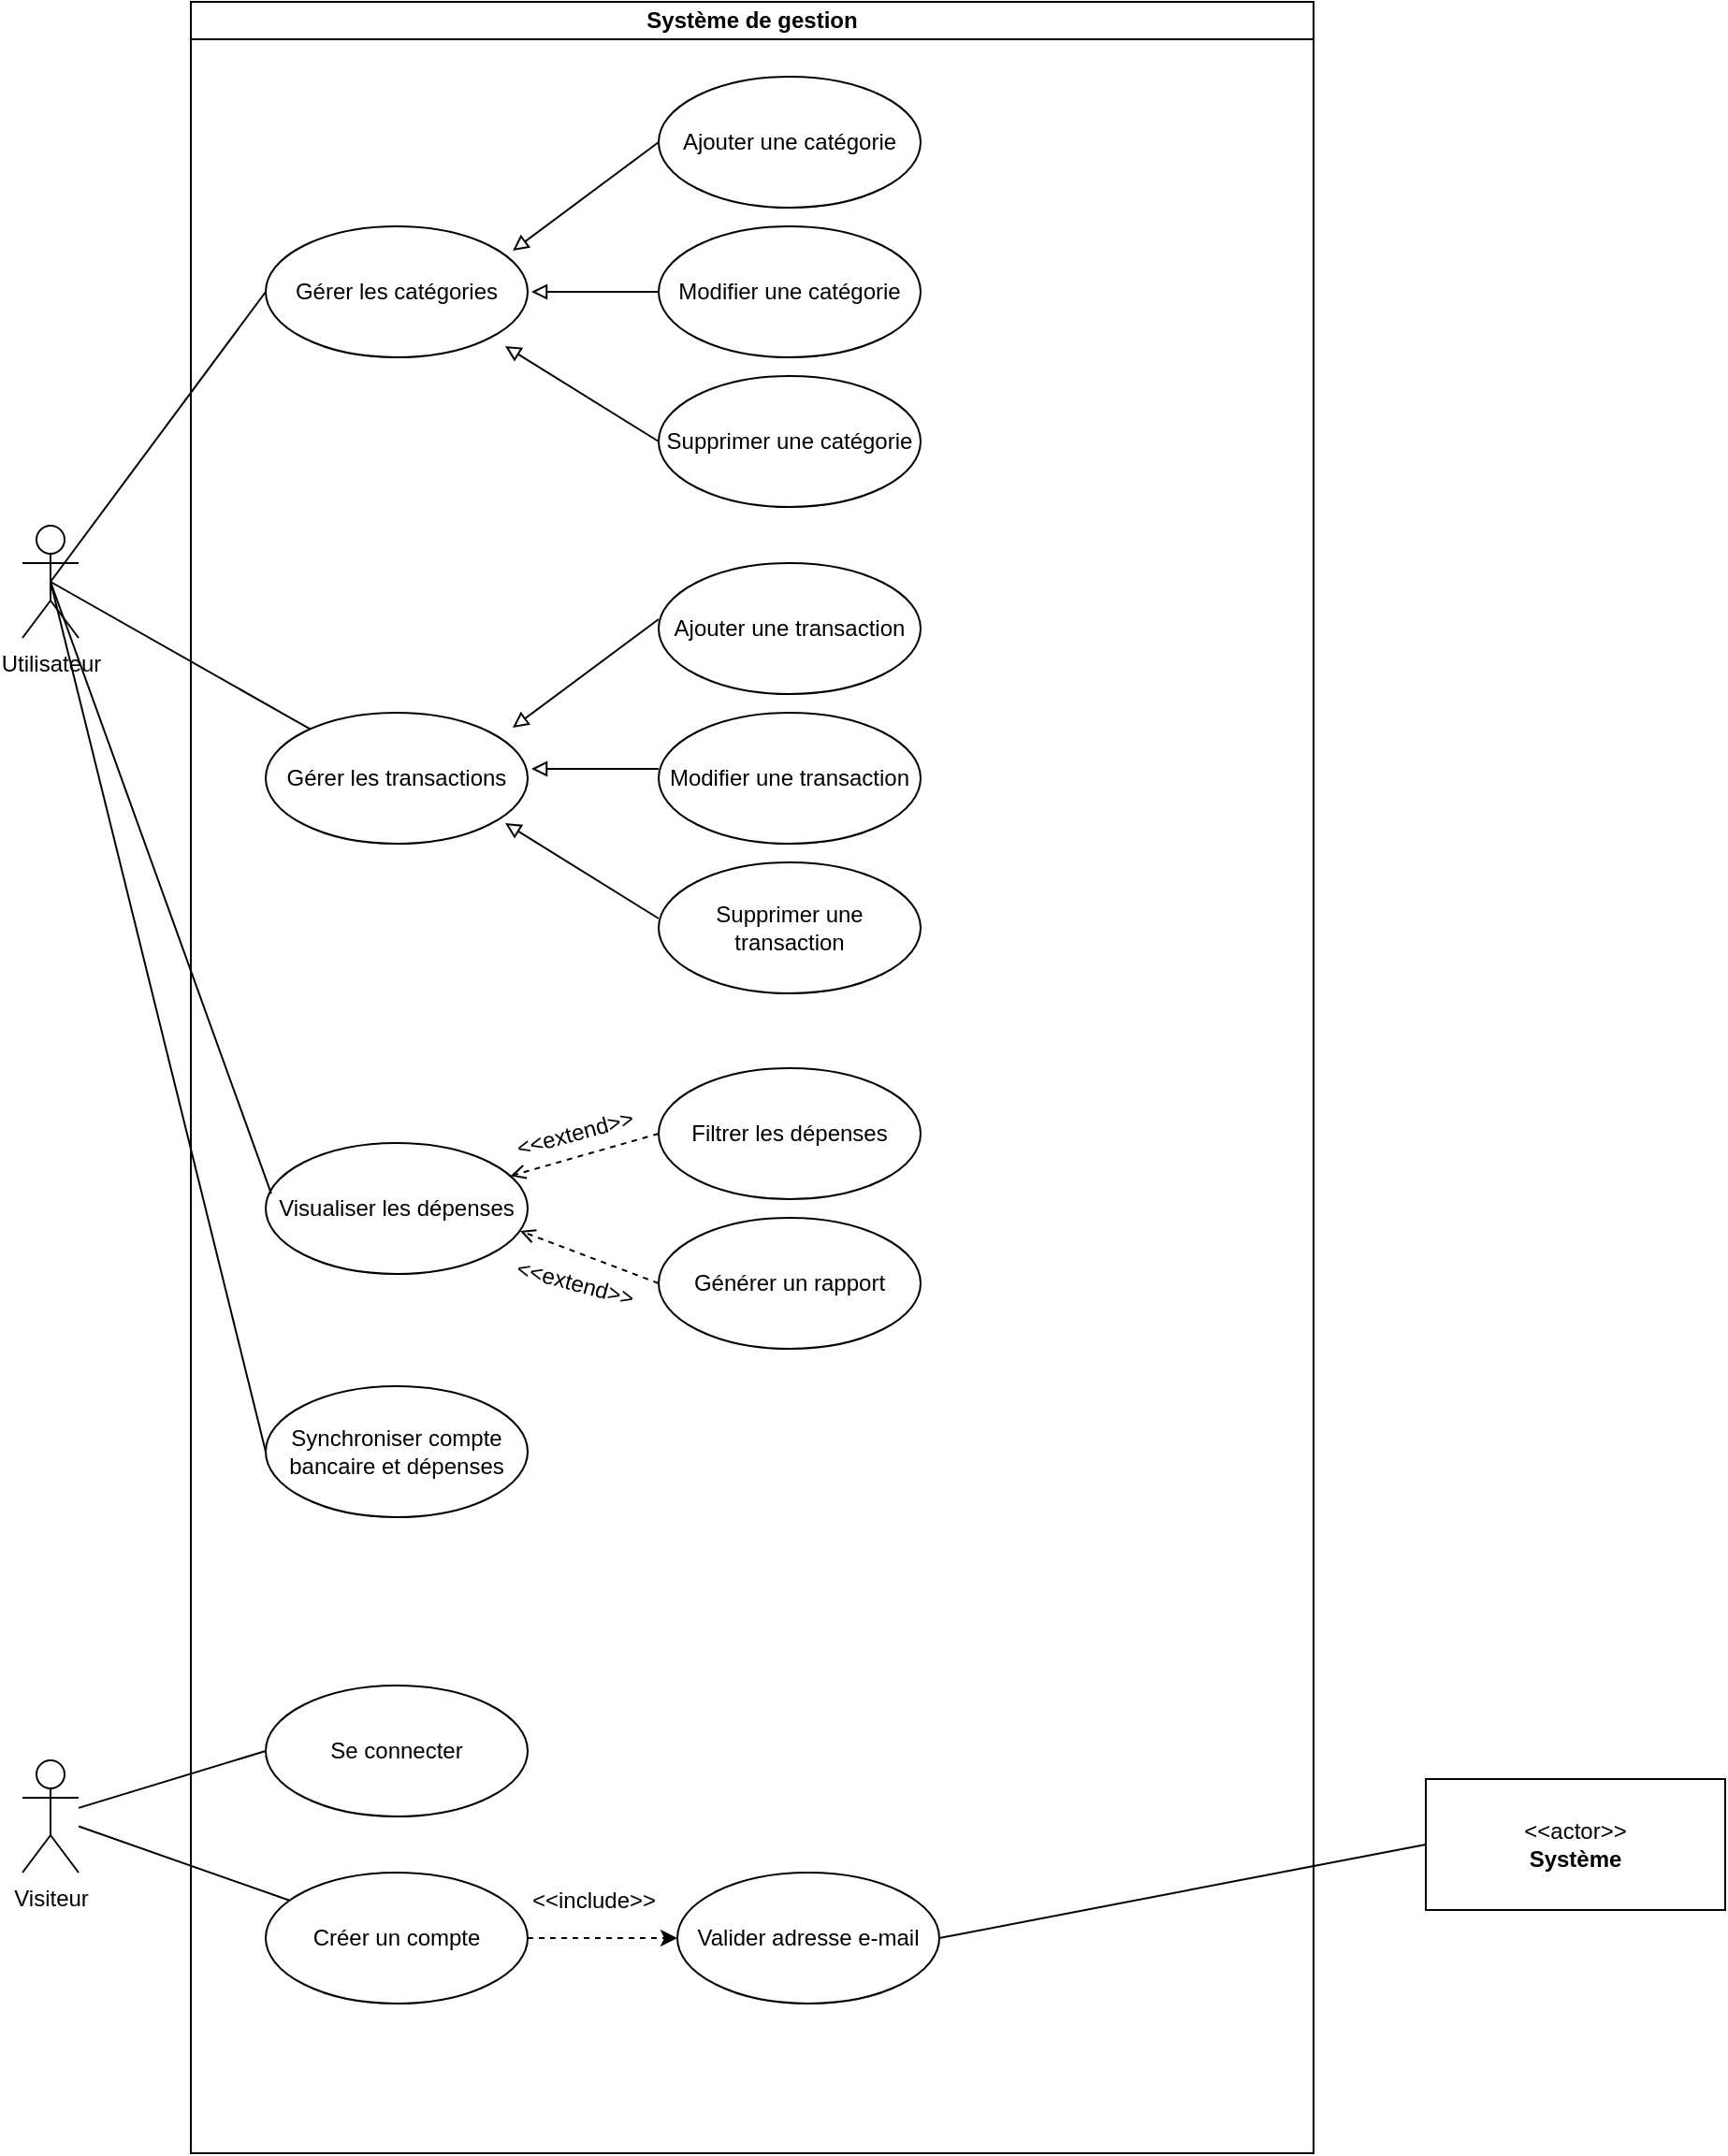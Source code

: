 <mxfile version="21.3.5" type="github">
  <diagram name="Page-1" id="OXprNnjoduHg9stYtKVD">
    <mxGraphModel dx="1050" dy="511" grid="1" gridSize="10" guides="1" tooltips="1" connect="1" arrows="1" fold="1" page="1" pageScale="1" pageWidth="850" pageHeight="1100" math="0" shadow="0">
      <root>
        <mxCell id="0" />
        <mxCell id="1" parent="0" />
        <mxCell id="Zzg9NA7QPng4qkSRpMJ1-2" value="Système de gestion" style="swimlane;whiteSpace=wrap;html=1;startSize=20;" vertex="1" parent="1">
          <mxGeometry x="120" y="40" width="600" height="1150" as="geometry" />
        </mxCell>
        <mxCell id="Zzg9NA7QPng4qkSRpMJ1-6" value="Gérer les catégories" style="ellipse;whiteSpace=wrap;html=1;" vertex="1" parent="Zzg9NA7QPng4qkSRpMJ1-2">
          <mxGeometry x="40" y="120" width="140" height="70" as="geometry" />
        </mxCell>
        <mxCell id="Zzg9NA7QPng4qkSRpMJ1-7" value="Gérer les transactions" style="ellipse;whiteSpace=wrap;html=1;" vertex="1" parent="Zzg9NA7QPng4qkSRpMJ1-2">
          <mxGeometry x="40" y="380" width="140" height="70" as="geometry" />
        </mxCell>
        <mxCell id="Zzg9NA7QPng4qkSRpMJ1-8" value="Visualiser les dépenses" style="ellipse;whiteSpace=wrap;html=1;" vertex="1" parent="Zzg9NA7QPng4qkSRpMJ1-2">
          <mxGeometry x="40" y="610" width="140" height="70" as="geometry" />
        </mxCell>
        <mxCell id="Zzg9NA7QPng4qkSRpMJ1-9" value="Synchroniser compte bancaire et dépenses" style="ellipse;whiteSpace=wrap;html=1;" vertex="1" parent="Zzg9NA7QPng4qkSRpMJ1-2">
          <mxGeometry x="40" y="740" width="140" height="70" as="geometry" />
        </mxCell>
        <mxCell id="Zzg9NA7QPng4qkSRpMJ1-21" value="Modifier une catégorie" style="ellipse;whiteSpace=wrap;html=1;" vertex="1" parent="Zzg9NA7QPng4qkSRpMJ1-2">
          <mxGeometry x="250" y="120" width="140" height="70" as="geometry" />
        </mxCell>
        <mxCell id="Zzg9NA7QPng4qkSRpMJ1-20" value="Supprimer une catégorie" style="ellipse;whiteSpace=wrap;html=1;" vertex="1" parent="Zzg9NA7QPng4qkSRpMJ1-2">
          <mxGeometry x="250" y="200" width="140" height="70" as="geometry" />
        </mxCell>
        <mxCell id="Zzg9NA7QPng4qkSRpMJ1-27" style="edgeStyle=none;rounded=0;orthogonalLoop=1;jettySize=auto;html=1;exitX=0;exitY=0.5;exitDx=0;exitDy=0;entryX=0.943;entryY=0.186;entryDx=0;entryDy=0;entryPerimeter=0;endArrow=block;endFill=0;" edge="1" parent="Zzg9NA7QPng4qkSRpMJ1-2" source="Zzg9NA7QPng4qkSRpMJ1-22" target="Zzg9NA7QPng4qkSRpMJ1-6">
          <mxGeometry relative="1" as="geometry" />
        </mxCell>
        <mxCell id="Zzg9NA7QPng4qkSRpMJ1-22" value="Ajouter une catégorie" style="ellipse;whiteSpace=wrap;html=1;" vertex="1" parent="Zzg9NA7QPng4qkSRpMJ1-2">
          <mxGeometry x="250" y="40" width="140" height="70" as="geometry" />
        </mxCell>
        <mxCell id="Zzg9NA7QPng4qkSRpMJ1-23" value="Modifier une transaction" style="ellipse;whiteSpace=wrap;html=1;" vertex="1" parent="Zzg9NA7QPng4qkSRpMJ1-2">
          <mxGeometry x="250" y="380" width="140" height="70" as="geometry" />
        </mxCell>
        <mxCell id="Zzg9NA7QPng4qkSRpMJ1-24" value="Supprimer une transaction" style="ellipse;whiteSpace=wrap;html=1;" vertex="1" parent="Zzg9NA7QPng4qkSRpMJ1-2">
          <mxGeometry x="250" y="460" width="140" height="70" as="geometry" />
        </mxCell>
        <mxCell id="Zzg9NA7QPng4qkSRpMJ1-25" value="Ajouter une transaction" style="ellipse;whiteSpace=wrap;html=1;" vertex="1" parent="Zzg9NA7QPng4qkSRpMJ1-2">
          <mxGeometry x="250" y="300" width="140" height="70" as="geometry" />
        </mxCell>
        <mxCell id="Zzg9NA7QPng4qkSRpMJ1-29" style="edgeStyle=none;rounded=0;orthogonalLoop=1;jettySize=auto;html=1;exitX=0;exitY=0.5;exitDx=0;exitDy=0;entryX=0.914;entryY=0.914;entryDx=0;entryDy=0;entryPerimeter=0;endArrow=block;endFill=0;" edge="1" parent="Zzg9NA7QPng4qkSRpMJ1-2" source="Zzg9NA7QPng4qkSRpMJ1-20" target="Zzg9NA7QPng4qkSRpMJ1-6">
          <mxGeometry relative="1" as="geometry">
            <mxPoint x="270" y="95" as="sourcePoint" />
            <mxPoint x="192" y="153" as="targetPoint" />
          </mxGeometry>
        </mxCell>
        <mxCell id="Zzg9NA7QPng4qkSRpMJ1-30" style="edgeStyle=none;rounded=0;orthogonalLoop=1;jettySize=auto;html=1;exitX=0;exitY=0.5;exitDx=0;exitDy=0;entryX=0.943;entryY=0.186;entryDx=0;entryDy=0;entryPerimeter=0;endArrow=block;endFill=0;" edge="1" parent="Zzg9NA7QPng4qkSRpMJ1-2">
          <mxGeometry relative="1" as="geometry">
            <mxPoint x="250" y="330" as="sourcePoint" />
            <mxPoint x="172" y="388" as="targetPoint" />
          </mxGeometry>
        </mxCell>
        <mxCell id="Zzg9NA7QPng4qkSRpMJ1-31" style="edgeStyle=none;rounded=0;orthogonalLoop=1;jettySize=auto;html=1;exitX=0;exitY=0.5;exitDx=0;exitDy=0;entryX=0.914;entryY=0.914;entryDx=0;entryDy=0;entryPerimeter=0;endArrow=block;endFill=0;" edge="1" parent="Zzg9NA7QPng4qkSRpMJ1-2">
          <mxGeometry relative="1" as="geometry">
            <mxPoint x="250" y="490" as="sourcePoint" />
            <mxPoint x="168" y="439" as="targetPoint" />
          </mxGeometry>
        </mxCell>
        <mxCell id="Zzg9NA7QPng4qkSRpMJ1-32" style="edgeStyle=none;rounded=0;orthogonalLoop=1;jettySize=auto;html=1;exitX=0;exitY=0.5;exitDx=0;exitDy=0;endArrow=block;endFill=0;" edge="1" parent="Zzg9NA7QPng4qkSRpMJ1-2">
          <mxGeometry relative="1" as="geometry">
            <mxPoint x="250" y="410" as="sourcePoint" />
            <mxPoint x="182" y="410" as="targetPoint" />
          </mxGeometry>
        </mxCell>
        <mxCell id="Zzg9NA7QPng4qkSRpMJ1-35" style="edgeStyle=none;rounded=0;orthogonalLoop=1;jettySize=auto;html=1;exitX=0;exitY=0.5;exitDx=0;exitDy=0;endArrow=open;endFill=0;dashed=1;" edge="1" parent="Zzg9NA7QPng4qkSRpMJ1-2" source="Zzg9NA7QPng4qkSRpMJ1-33" target="Zzg9NA7QPng4qkSRpMJ1-8">
          <mxGeometry relative="1" as="geometry" />
        </mxCell>
        <mxCell id="Zzg9NA7QPng4qkSRpMJ1-33" value="Filtrer les dépenses" style="ellipse;whiteSpace=wrap;html=1;" vertex="1" parent="Zzg9NA7QPng4qkSRpMJ1-2">
          <mxGeometry x="250" y="570" width="140" height="70" as="geometry" />
        </mxCell>
        <mxCell id="Zzg9NA7QPng4qkSRpMJ1-37" style="edgeStyle=none;rounded=0;orthogonalLoop=1;jettySize=auto;html=1;exitX=0;exitY=0.5;exitDx=0;exitDy=0;entryX=0.971;entryY=0.671;entryDx=0;entryDy=0;entryPerimeter=0;endArrow=open;endFill=0;dashed=1;" edge="1" parent="Zzg9NA7QPng4qkSRpMJ1-2" source="Zzg9NA7QPng4qkSRpMJ1-34" target="Zzg9NA7QPng4qkSRpMJ1-8">
          <mxGeometry relative="1" as="geometry" />
        </mxCell>
        <mxCell id="Zzg9NA7QPng4qkSRpMJ1-34" value="Générer un rapport" style="ellipse;whiteSpace=wrap;html=1;" vertex="1" parent="Zzg9NA7QPng4qkSRpMJ1-2">
          <mxGeometry x="250" y="650" width="140" height="70" as="geometry" />
        </mxCell>
        <mxCell id="Zzg9NA7QPng4qkSRpMJ1-39" value="Se connecter" style="ellipse;whiteSpace=wrap;html=1;" vertex="1" parent="Zzg9NA7QPng4qkSRpMJ1-2">
          <mxGeometry x="40" y="900" width="140" height="70" as="geometry" />
        </mxCell>
        <mxCell id="Zzg9NA7QPng4qkSRpMJ1-46" value="" style="edgeStyle=none;rounded=0;orthogonalLoop=1;jettySize=auto;html=1;dashed=1;" edge="1" parent="Zzg9NA7QPng4qkSRpMJ1-2" source="Zzg9NA7QPng4qkSRpMJ1-40" target="Zzg9NA7QPng4qkSRpMJ1-42">
          <mxGeometry relative="1" as="geometry" />
        </mxCell>
        <mxCell id="Zzg9NA7QPng4qkSRpMJ1-40" value="Créer un compte" style="ellipse;whiteSpace=wrap;html=1;" vertex="1" parent="Zzg9NA7QPng4qkSRpMJ1-2">
          <mxGeometry x="40" y="1000" width="140" height="70" as="geometry" />
        </mxCell>
        <mxCell id="Zzg9NA7QPng4qkSRpMJ1-42" value="Valider adresse e-mail" style="ellipse;whiteSpace=wrap;html=1;" vertex="1" parent="Zzg9NA7QPng4qkSRpMJ1-2">
          <mxGeometry x="260" y="1000" width="140" height="70" as="geometry" />
        </mxCell>
        <mxCell id="Zzg9NA7QPng4qkSRpMJ1-49" value="&amp;lt;&amp;lt;include&amp;gt;&amp;gt;" style="text;html=1;align=center;verticalAlign=middle;resizable=0;points=[];autosize=1;strokeColor=none;fillColor=none;" vertex="1" parent="Zzg9NA7QPng4qkSRpMJ1-2">
          <mxGeometry x="170" y="1000" width="90" height="30" as="geometry" />
        </mxCell>
        <mxCell id="Zzg9NA7QPng4qkSRpMJ1-53" value="&amp;lt;&amp;lt;extend&amp;gt;&amp;gt;" style="text;html=1;align=center;verticalAlign=middle;resizable=0;points=[];autosize=1;strokeColor=none;fillColor=none;rotation=15;" vertex="1" parent="Zzg9NA7QPng4qkSRpMJ1-2">
          <mxGeometry x="160" y="670" width="90" height="30" as="geometry" />
        </mxCell>
        <mxCell id="Zzg9NA7QPng4qkSRpMJ1-54" value="&amp;lt;&amp;lt;extend&amp;gt;&amp;gt;" style="text;html=1;align=center;verticalAlign=middle;resizable=0;points=[];autosize=1;strokeColor=none;fillColor=none;rotation=-15;" vertex="1" parent="Zzg9NA7QPng4qkSRpMJ1-2">
          <mxGeometry x="160" y="590" width="90" height="30" as="geometry" />
        </mxCell>
        <mxCell id="Zzg9NA7QPng4qkSRpMJ1-15" style="edgeStyle=none;rounded=0;orthogonalLoop=1;jettySize=auto;html=1;exitX=0.5;exitY=0.5;exitDx=0;exitDy=0;exitPerimeter=0;entryX=0;entryY=0.5;entryDx=0;entryDy=0;strokeColor=default;endArrow=none;endFill=0;" edge="1" parent="1" source="Zzg9NA7QPng4qkSRpMJ1-3" target="Zzg9NA7QPng4qkSRpMJ1-6">
          <mxGeometry relative="1" as="geometry" />
        </mxCell>
        <mxCell id="Zzg9NA7QPng4qkSRpMJ1-17" style="edgeStyle=none;rounded=0;orthogonalLoop=1;jettySize=auto;html=1;exitX=0.5;exitY=0.5;exitDx=0;exitDy=0;exitPerimeter=0;endArrow=none;endFill=0;" edge="1" parent="1" source="Zzg9NA7QPng4qkSRpMJ1-3" target="Zzg9NA7QPng4qkSRpMJ1-7">
          <mxGeometry relative="1" as="geometry" />
        </mxCell>
        <mxCell id="Zzg9NA7QPng4qkSRpMJ1-19" style="edgeStyle=none;rounded=0;orthogonalLoop=1;jettySize=auto;html=1;exitX=0.5;exitY=0.5;exitDx=0;exitDy=0;exitPerimeter=0;entryX=0;entryY=0.5;entryDx=0;entryDy=0;endArrow=none;endFill=0;" edge="1" parent="1" source="Zzg9NA7QPng4qkSRpMJ1-3" target="Zzg9NA7QPng4qkSRpMJ1-9">
          <mxGeometry relative="1" as="geometry" />
        </mxCell>
        <mxCell id="Zzg9NA7QPng4qkSRpMJ1-3" value="Utilisateur" style="shape=umlActor;verticalLabelPosition=bottom;verticalAlign=top;html=1;outlineConnect=0;" vertex="1" parent="1">
          <mxGeometry x="30" y="320" width="30" height="60" as="geometry" />
        </mxCell>
        <mxCell id="Zzg9NA7QPng4qkSRpMJ1-18" style="edgeStyle=none;rounded=0;orthogonalLoop=1;jettySize=auto;html=1;endArrow=none;endFill=0;entryX=0.021;entryY=0.386;entryDx=0;entryDy=0;entryPerimeter=0;" edge="1" parent="1" target="Zzg9NA7QPng4qkSRpMJ1-8">
          <mxGeometry relative="1" as="geometry">
            <mxPoint x="45" y="350" as="sourcePoint" />
            <mxPoint x="160" y="430" as="targetPoint" />
          </mxGeometry>
        </mxCell>
        <mxCell id="Zzg9NA7QPng4qkSRpMJ1-28" style="edgeStyle=none;rounded=0;orthogonalLoop=1;jettySize=auto;html=1;exitX=0;exitY=0.5;exitDx=0;exitDy=0;endArrow=block;endFill=0;" edge="1" parent="1" source="Zzg9NA7QPng4qkSRpMJ1-21">
          <mxGeometry relative="1" as="geometry">
            <mxPoint x="380" y="125" as="sourcePoint" />
            <mxPoint x="302" y="195" as="targetPoint" />
          </mxGeometry>
        </mxCell>
        <mxCell id="Zzg9NA7QPng4qkSRpMJ1-47" value="" style="edgeStyle=none;rounded=0;orthogonalLoop=1;jettySize=auto;html=1;endArrow=none;endFill=0;" edge="1" parent="1" source="Zzg9NA7QPng4qkSRpMJ1-38" target="Zzg9NA7QPng4qkSRpMJ1-40">
          <mxGeometry relative="1" as="geometry" />
        </mxCell>
        <mxCell id="Zzg9NA7QPng4qkSRpMJ1-48" value="" style="edgeStyle=none;rounded=0;orthogonalLoop=1;jettySize=auto;html=1;entryX=0;entryY=0.5;entryDx=0;entryDy=0;endArrow=none;endFill=0;" edge="1" parent="1" source="Zzg9NA7QPng4qkSRpMJ1-38" target="Zzg9NA7QPng4qkSRpMJ1-39">
          <mxGeometry relative="1" as="geometry" />
        </mxCell>
        <mxCell id="Zzg9NA7QPng4qkSRpMJ1-38" value="Visiteur" style="shape=umlActor;verticalLabelPosition=bottom;verticalAlign=top;html=1;" vertex="1" parent="1">
          <mxGeometry x="30" y="980" width="30" height="60" as="geometry" />
        </mxCell>
        <mxCell id="Zzg9NA7QPng4qkSRpMJ1-44" value="&amp;lt;&amp;lt;actor&amp;gt;&amp;gt;&lt;br&gt;&lt;b&gt;Système&lt;/b&gt;" style="html=1;align=center;verticalAlign=middle;dashed=0;whiteSpace=wrap;" vertex="1" parent="1">
          <mxGeometry x="780" y="990" width="160" height="70" as="geometry" />
        </mxCell>
        <mxCell id="Zzg9NA7QPng4qkSRpMJ1-45" style="edgeStyle=none;rounded=0;orthogonalLoop=1;jettySize=auto;html=1;exitX=1;exitY=0.5;exitDx=0;exitDy=0;entryX=0;entryY=0.5;entryDx=0;entryDy=0;endArrow=none;endFill=0;" edge="1" parent="1" source="Zzg9NA7QPng4qkSRpMJ1-42" target="Zzg9NA7QPng4qkSRpMJ1-44">
          <mxGeometry relative="1" as="geometry" />
        </mxCell>
      </root>
    </mxGraphModel>
  </diagram>
</mxfile>
